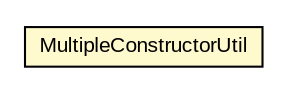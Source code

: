 #!/usr/local/bin/dot
#
# Class diagram 
# Generated by UMLGraph version R5_6-24-gf6e263 (http://www.umlgraph.org/)
#

digraph G {
	edge [fontname="arial",fontsize=10,labelfontname="arial",labelfontsize=10];
	node [fontname="arial",fontsize=10,shape=plaintext];
	nodesep=0.25;
	ranksep=0.5;
	// net.trajano.commons.testing.test.util.MultipleConstructorUtil
	c29 [label=<<table title="net.trajano.commons.testing.test.util.MultipleConstructorUtil" border="0" cellborder="1" cellspacing="0" cellpadding="2" port="p" bgcolor="lemonChiffon" href="./MultipleConstructorUtil.html">
		<tr><td><table border="0" cellspacing="0" cellpadding="1">
<tr><td align="center" balign="center"> MultipleConstructorUtil </td></tr>
		</table></td></tr>
		</table>>, URL="./MultipleConstructorUtil.html", fontname="arial", fontcolor="black", fontsize=10.0];
}

